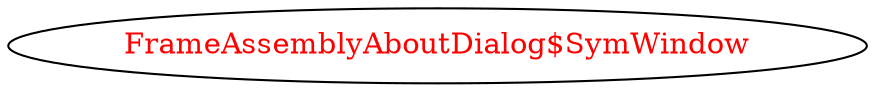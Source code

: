 digraph dependencyGraph {
 concentrate=true;
 ranksep="2.0";
 rankdir="LR"; 
 splines="ortho";
"FrameAssemblyAboutDialog$SymWindow" [fontcolor="red"];
}